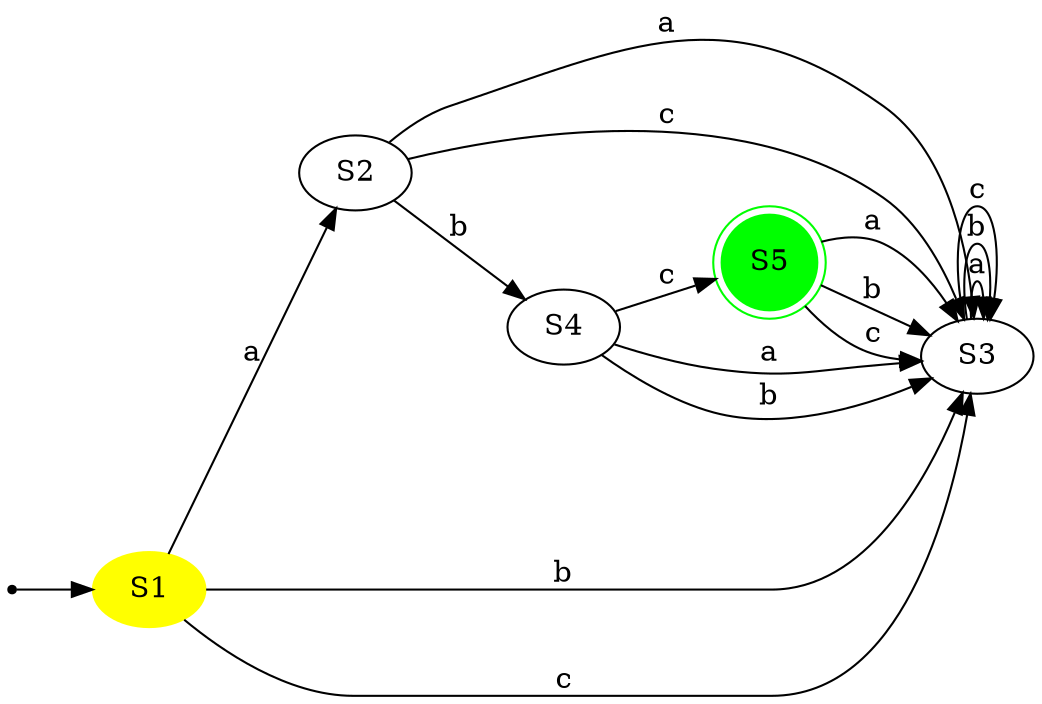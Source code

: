 digraph {
	rankdir=LR;
	INITIAL[shape=point];
INITIAL ->S1;
	S1[style=radial, color=yellow,weight=bold ];	S5[shape=doublecircle,style=filled, color=green];
	S1->S2[label="a" ];
	S1->S3[label="b" ];
	S1->S3[label="c" ];
	S2->S3[label="a" ];
	S2->S4[label="b" ];
	S2->S3[label="c" ];
	S3->S3[label="a" ];
	S3->S3[label="b" ];
	S3->S3[label="c" ];
	S4->S3[label="a" ];
	S4->S3[label="b" ];
	S4->S5[label="c" ];
	S5->S3[label="a" ];
	S5->S3[label="b" ];
	S5->S3[label="c" ];

}